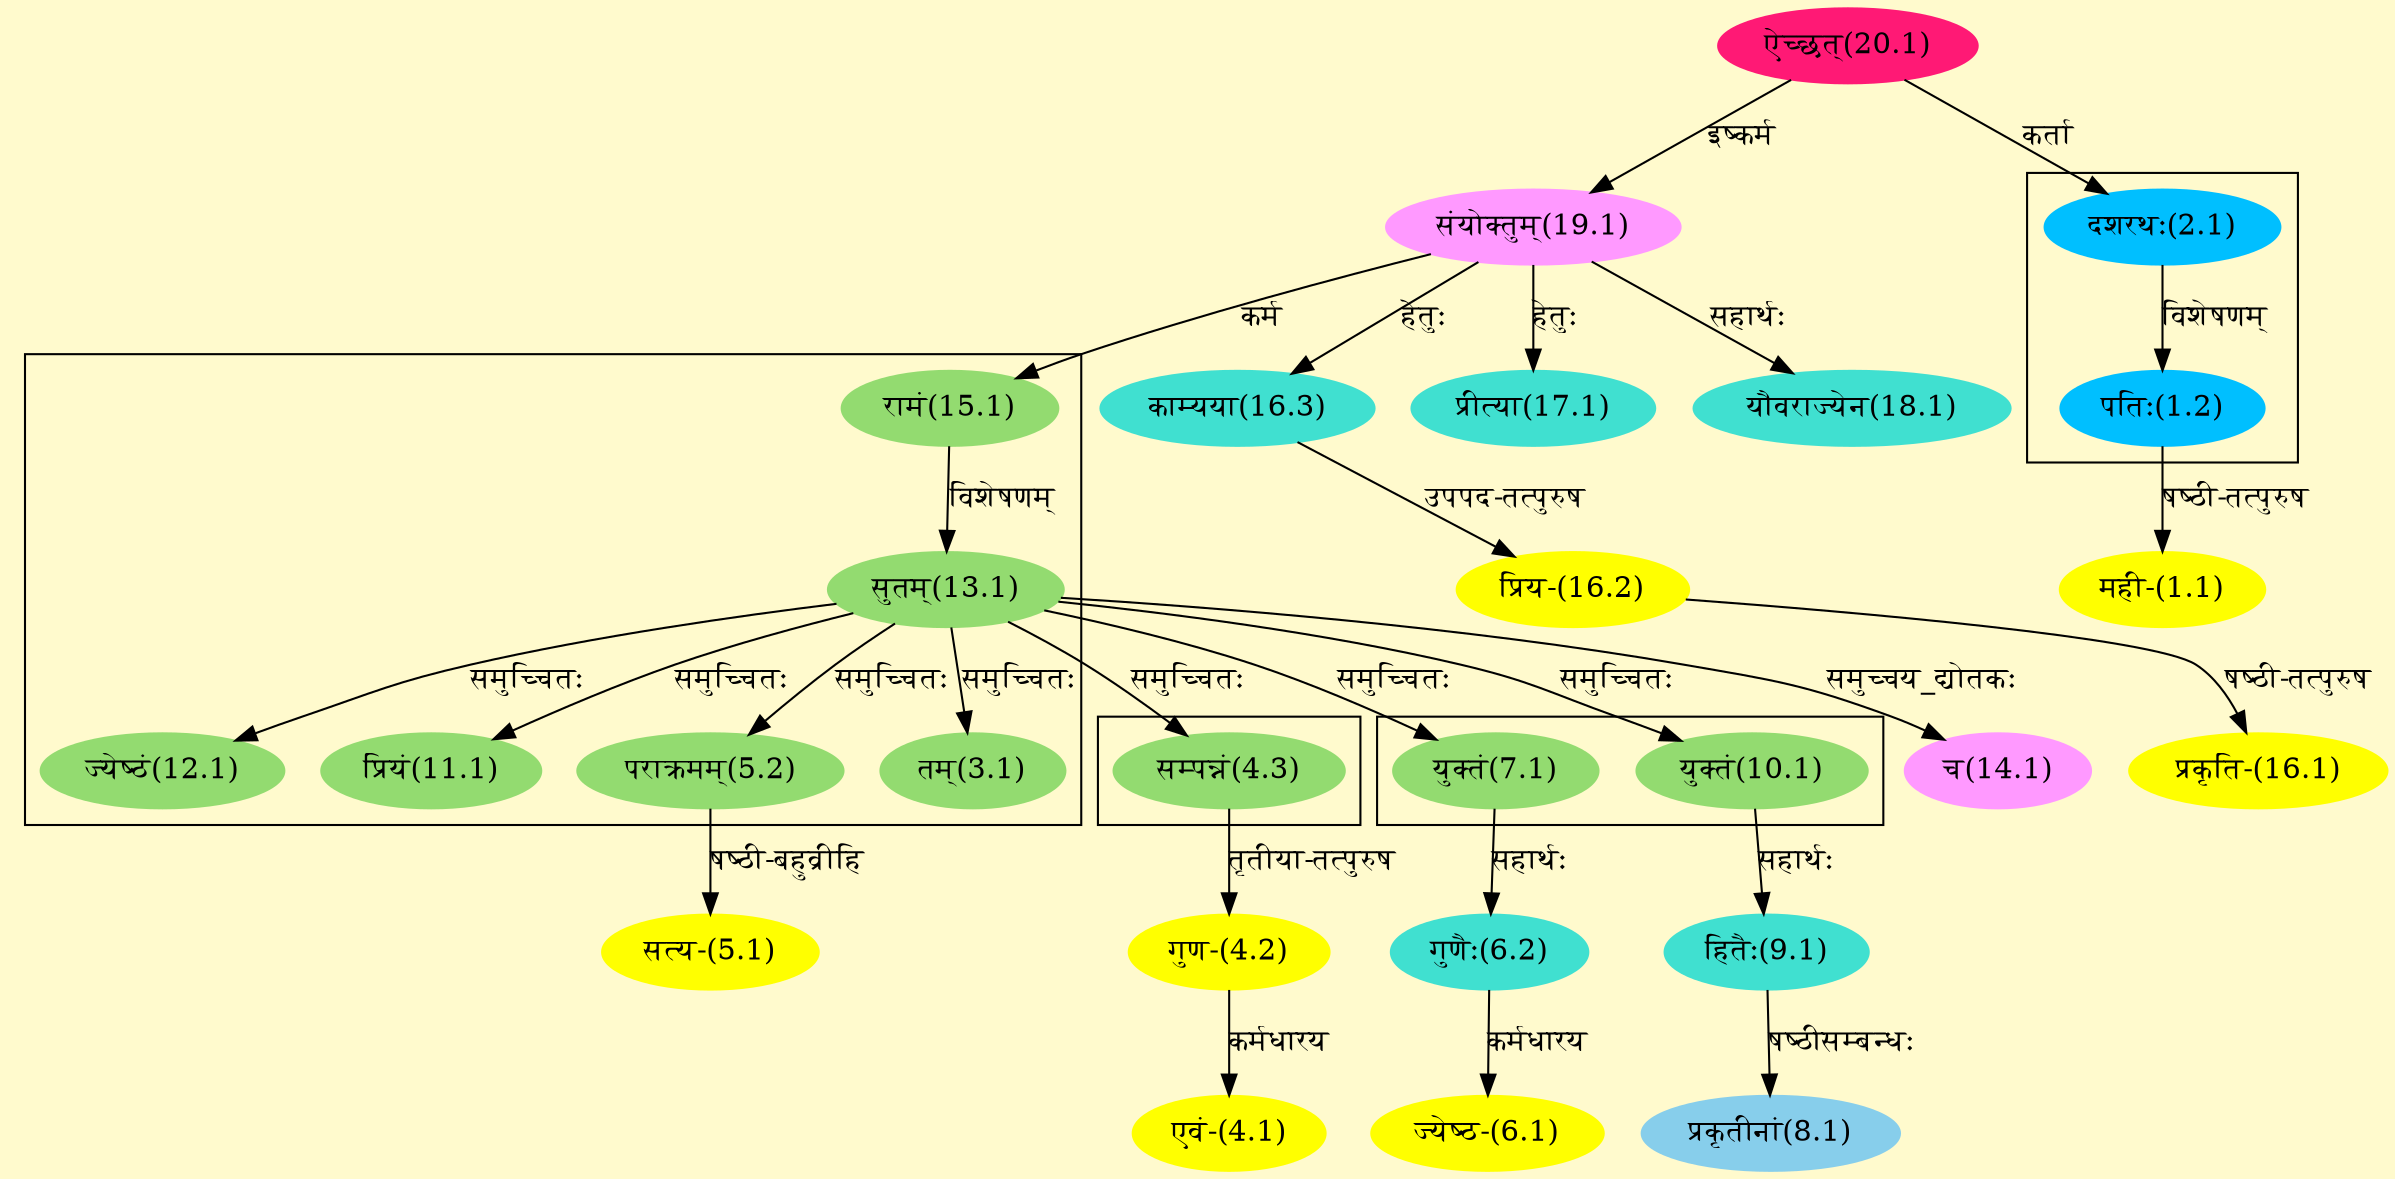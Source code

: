 digraph G{
rankdir=BT;
 compound=true;
 bgcolor="lemonchiffon1";

subgraph cluster_1{
Node1_2 [style=filled, color="#00BFFF" label = "पतिः(1.2)"]
Node2_1 [style=filled, color="#00BFFF" label = "दशरथः(2.1)"]

}

subgraph cluster_2{
Node3_1 [style=filled, color="#93DB70" label = "तम्(3.1)"]
Node13_1 [style=filled, color="#93DB70" label = "सुतम्(13.1)"]
Node5_2 [style=filled, color="#93DB70" label = "पराक्रमम्(5.2)"]
Node11_1 [style=filled, color="#93DB70" label = "प्रियं(11.1)"]
Node12_1 [style=filled, color="#93DB70" label = "ज्येष्ठं(12.1)"]
Node15_1 [style=filled, color="#93DB70" label = "रामं(15.1)"]

}

subgraph cluster_3{
Node4_3 [style=filled, color="#93DB70" label = "सम्पन्नं(4.3)"]
Node5_2 [style=filled, color="#93DB70" label = "पराक्रमम्(5.2)"]

}

subgraph cluster_4{
Node7_1 [style=filled, color="#93DB70" label = "युक्तं(7.1)"]
Node11_1 [style=filled, color="#93DB70" label = "प्रियं(11.1)"]
Node10_1 [style=filled, color="#93DB70" label = "युक्तं(10.1)"]

}
Node1_1 [style=filled, color="#FFFF00" label = "मही-(1.1)"]
Node1_2 [style=filled, color="#00BFFF" label = "पतिः(1.2)"]
Node2_1 [style=filled, color="#00BFFF" label = "दशरथः(2.1)"]
Node20_1 [style=filled, color="#FF1975" label = "ऐच्छत्(20.1)"]
Node4_1 [style=filled, color="#FFFF00" label = "एवं-(4.1)"]
Node4_2 [style=filled, color="#FFFF00" label = "गुण-(4.2)"]
Node4_3 [style=filled, color="#93DB70" label = "सम्पन्नं(4.3)"]
Node5_1 [style=filled, color="#FFFF00" label = "सत्य-(5.1)"]
Node5_2 [style=filled, color="#93DB70" label = "पराक्रमम्(5.2)"]
Node6_1 [style=filled, color="#FFFF00" label = "ज्येष्ठ-(6.1)"]
Node6_2 [style=filled, color="#40E0D0" label = "गुणैः(6.2)"]
Node7_1 [style=filled, color="#93DB70" label = "युक्तं(7.1)"]
Node8_1 [style=filled, color="#87CEEB" label = "प्रकृतीनां(8.1)"]
Node9_1 [style=filled, color="#40E0D0" label = "हितैः(9.1)"]
Node10_1 [style=filled, color="#93DB70" label = "युक्तं(10.1)"]
Node13_1 [style=filled, color="#93DB70" label = "सुतम्(13.1)"]
Node19_1 [style=filled, color="#FF99FF" label = "संयोक्तुम्(19.1)"]
Node14_1 [style=filled, color="#FF99FF" label = "च(14.1)"]
Node16_1 [style=filled, color="#FFFF00" label = "प्रकृति-(16.1)"]
Node16_2 [style=filled, color="#FFFF00" label = "प्रिय-(16.2)"]
Node16_3 [style=filled, color="#40E0D0" label = "काम्यया(16.3)"]
Node17_1 [style=filled, color="#40E0D0" label = "प्रीत्या(17.1)"]
Node18_1 [style=filled, color="#40E0D0" label = "यौवराज्येन(18.1)"]
/* Start of Relations section */

Node1_1 -> Node1_2 [  label="षष्ठी-तत्पुरुष"  dir="back" ]
Node1_2 -> Node2_1 [  label="विशेषणम्"  dir="back" ]
Node2_1 -> Node20_1 [  label="कर्ता"  dir="back" ]
Node3_1 -> Node13_1 [  label="समुच्चितः"  dir="back" ]
Node4_1 -> Node4_2 [  label="कर्मधारय"  dir="back" ]
Node4_2 -> Node4_3 [  label="तृतीया-तत्पुरुष"  dir="back" ]
Node4_3 -> Node13_1 [  label="समुच्चितः"  dir="back" ]
Node5_1 -> Node5_2 [  label="षष्ठी-बहुव्रीहि"  dir="back" ]
Node5_2 -> Node13_1 [  label="समुच्चितः"  dir="back" ]
Node6_1 -> Node6_2 [  label="कर्मधारय"  dir="back" ]
Node6_2 -> Node7_1 [  label="सहार्थः"  dir="back" ]
Node7_1 -> Node13_1 [  label="समुच्चितः"  dir="back" ]
Node8_1 -> Node9_1 [  label="षष्ठीसम्बन्धः"  dir="back" ]
Node9_1 -> Node10_1 [  label="सहार्थः"  dir="back" ]
Node10_1 -> Node13_1 [  label="समुच्चितः"  dir="back" ]
Node11_1 -> Node13_1 [  label="समुच्चितः"  dir="back" ]
Node12_1 -> Node13_1 [  label="समुच्चितः"  dir="back" ]
Node15_1 -> Node19_1 [  label="कर्म"  dir="back" ]
Node14_1 -> Node13_1 [  label="समुच्चय_द्योतकः"  dir="back" ]
Node13_1 -> Node15_1 [  label="विशेषणम्"  dir="back" ]
Node16_1 -> Node16_2 [  label="षष्ठी-तत्पुरुष"  dir="back" ]
Node16_2 -> Node16_3 [  label="उपपद-तत्पुरुष"  dir="back" ]
Node16_3 -> Node19_1 [  label="हेतुः"  dir="back" ]
Node17_1 -> Node19_1 [  label="हेतुः"  dir="back" ]
Node18_1 -> Node19_1 [  label="सहार्थः"  dir="back" ]
Node19_1 -> Node20_1 [  label="इष्कर्म"  dir="back" ]
}

